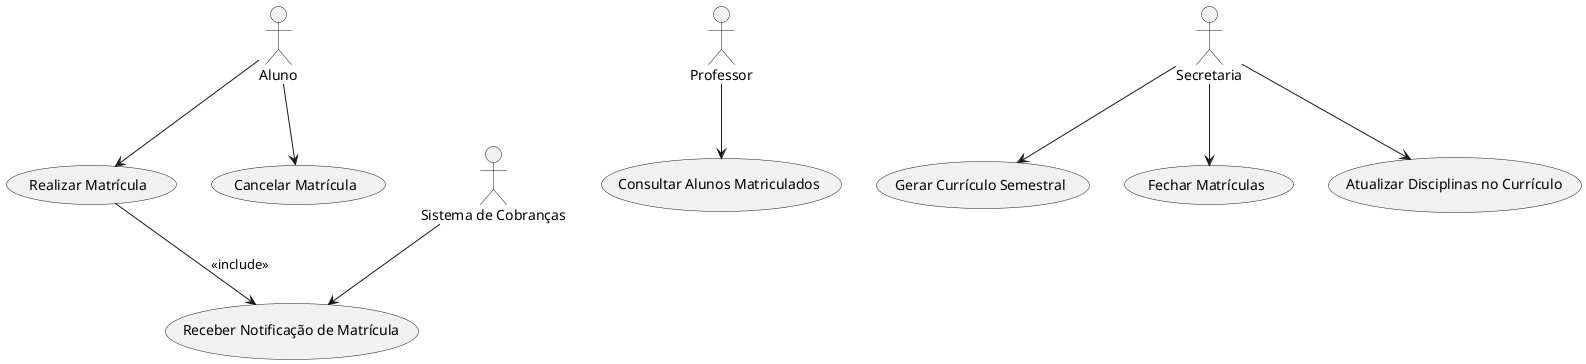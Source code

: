 <<<<<<< HEAD
@startuml

actor "Aluno" as Aluno
actor "Professor" as Professor
actor "Secretaria" as Secretaria
actor "Sistema de Cobranças" as Cobranças

Aluno --> (Realizar Matrícula)
Aluno --> (Cancelar Matrícula)

(Realizar Matrícula) --> (Receber Notificação de Matrícula) : <<include>>

Professor --> (Consultar Alunos Matriculados)

Secretaria --> (Gerar Currículo Semestral)
Secretaria --> (Fechar Matrículas)
Secretaria --> (Atualizar Disciplinas no Currículo)

Cobranças --> (Receber Notificação de Matrícula)

@enduml
=======
@startuml

actor "Aluno" as Aluno
actor "Professor" as Professor
actor "Secretaria" as Secretaria
actor "Sistema de Cobranças" as Cobranças

Aluno --> (Realizar Matrícula)
Aluno --> (Cancelar Matrícula)

(Realizar Matrícula) --> (Receber Notificação de Matrícula) : <<include>>

Professor --> (Consultar Alunos Matriculados)

Secretaria --> (Gerar Currículo Semestral)
Secretaria --> (Fechar Matrículas)
Secretaria --> (Atualizar Disciplinas no Currículo)

Cobranças --> (Receber Notificação de Matrícula)

@enduml
